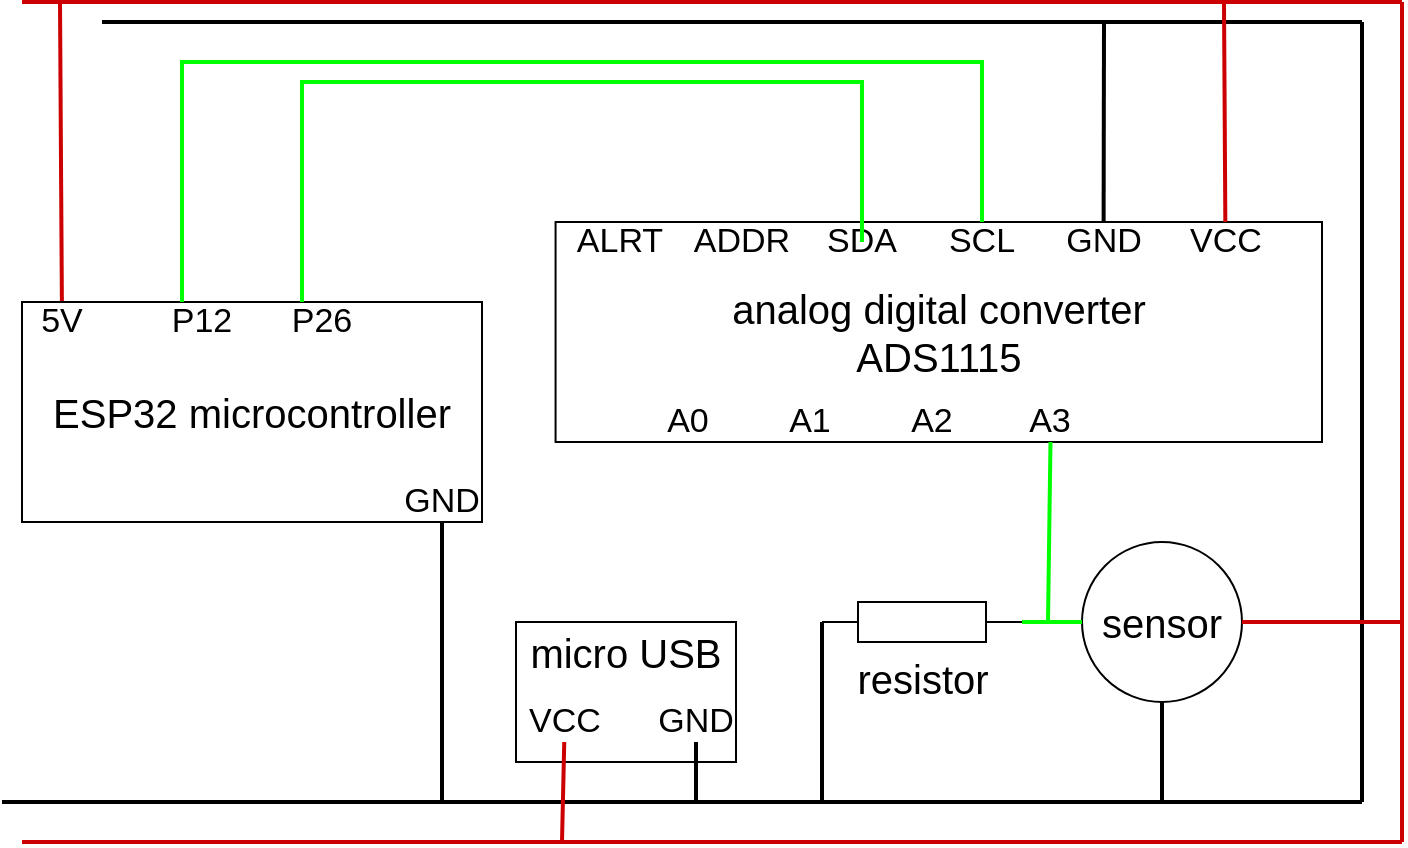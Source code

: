 <mxfile version="13.6.2" type="github"><diagram id="VnWDtKDqHyjojQg7kHiL" name="Page-1"><mxGraphModel dx="788" dy="426" grid="1" gridSize="10" guides="1" tooltips="1" connect="1" arrows="1" fold="1" page="1" pageScale="1" pageWidth="827" pageHeight="1169" math="0" shadow="0"><root><mxCell id="0"/><mxCell id="1" parent="0"/><mxCell id="Ia37YpMQB4MbFM7ubhuv-7" value="" style="endArrow=none;html=1;strokeWidth=2;strokeColor=#CC0000;" edge="1" parent="1"><mxGeometry width="50" height="50" relative="1" as="geometry"><mxPoint x="80" y="80" as="sourcePoint"/><mxPoint x="770" y="80" as="targetPoint"/></mxGeometry></mxCell><mxCell id="Ia37YpMQB4MbFM7ubhuv-8" value="" style="endArrow=none;html=1;strokeWidth=2;strokeColor=#CC0000;" edge="1" parent="1"><mxGeometry width="50" height="50" relative="1" as="geometry"><mxPoint x="770" y="500" as="sourcePoint"/><mxPoint x="770" y="80" as="targetPoint"/></mxGeometry></mxCell><mxCell id="Ia37YpMQB4MbFM7ubhuv-9" value="" style="endArrow=none;html=1;strokeWidth=2;strokeColor=#CC0000;" edge="1" parent="1"><mxGeometry width="50" height="50" relative="1" as="geometry"><mxPoint x="80" y="500" as="sourcePoint"/><mxPoint x="770" y="500" as="targetPoint"/></mxGeometry></mxCell><mxCell id="Ia37YpMQB4MbFM7ubhuv-10" value="" style="endArrow=none;html=1;strokeWidth=2;strokeColor=#CC0000;" edge="1" parent="1" source="Ia37YpMQB4MbFM7ubhuv-2"><mxGeometry width="50" height="50" relative="1" as="geometry"><mxPoint x="780" y="510" as="sourcePoint"/><mxPoint x="99" y="80" as="targetPoint"/></mxGeometry></mxCell><mxCell id="Ia37YpMQB4MbFM7ubhuv-11" value="" style="endArrow=none;html=1;strokeWidth=2;" edge="1" parent="1"><mxGeometry width="50" height="50" relative="1" as="geometry"><mxPoint x="120" y="90" as="sourcePoint"/><mxPoint x="750" y="90" as="targetPoint"/></mxGeometry></mxCell><mxCell id="Ia37YpMQB4MbFM7ubhuv-12" value="" style="endArrow=none;html=1;strokeWidth=2;" edge="1" parent="1"><mxGeometry width="50" height="50" relative="1" as="geometry"><mxPoint x="750" y="480" as="sourcePoint"/><mxPoint x="750" y="90" as="targetPoint"/></mxGeometry></mxCell><mxCell id="Ia37YpMQB4MbFM7ubhuv-13" value="" style="endArrow=none;html=1;strokeWidth=2;" edge="1" parent="1"><mxGeometry width="50" height="50" relative="1" as="geometry"><mxPoint x="750" y="480" as="sourcePoint"/><mxPoint x="70" y="480" as="targetPoint"/></mxGeometry></mxCell><mxCell id="Ia37YpMQB4MbFM7ubhuv-14" value="" style="group" vertex="1" connectable="0" parent="1"><mxGeometry x="80" y="230" width="230" height="110" as="geometry"/></mxCell><mxCell id="Ia37YpMQB4MbFM7ubhuv-1" value="&lt;font style=&quot;font-size: 20px&quot;&gt;ESP32 microcontroller&lt;br&gt;&lt;/font&gt;" style="rounded=0;whiteSpace=wrap;html=1;" vertex="1" parent="Ia37YpMQB4MbFM7ubhuv-14"><mxGeometry width="230" height="110" as="geometry"/></mxCell><mxCell id="Ia37YpMQB4MbFM7ubhuv-2" value="5V" style="text;html=1;strokeColor=none;fillColor=none;align=center;verticalAlign=middle;whiteSpace=wrap;rounded=0;fontSize=17;" vertex="1" parent="Ia37YpMQB4MbFM7ubhuv-14"><mxGeometry width="40" height="20" as="geometry"/></mxCell><mxCell id="Ia37YpMQB4MbFM7ubhuv-3" value="GND" style="text;html=1;strokeColor=none;fillColor=none;align=center;verticalAlign=middle;whiteSpace=wrap;rounded=0;fontSize=17;" vertex="1" parent="Ia37YpMQB4MbFM7ubhuv-14"><mxGeometry x="190" y="90" width="40" height="20" as="geometry"/></mxCell><mxCell id="Ia37YpMQB4MbFM7ubhuv-4" value="P12" style="text;html=1;strokeColor=none;fillColor=none;align=center;verticalAlign=middle;whiteSpace=wrap;rounded=0;fontSize=17;" vertex="1" parent="Ia37YpMQB4MbFM7ubhuv-14"><mxGeometry x="70" width="40" height="20" as="geometry"/></mxCell><mxCell id="Ia37YpMQB4MbFM7ubhuv-5" value="P26" style="text;html=1;strokeColor=none;fillColor=none;align=center;verticalAlign=middle;whiteSpace=wrap;rounded=0;fontSize=17;" vertex="1" parent="Ia37YpMQB4MbFM7ubhuv-14"><mxGeometry x="130" width="40" height="20" as="geometry"/></mxCell><mxCell id="Ia37YpMQB4MbFM7ubhuv-15" value="" style="endArrow=none;html=1;strokeWidth=2;" edge="1" parent="1" target="Ia37YpMQB4MbFM7ubhuv-3"><mxGeometry width="50" height="50" relative="1" as="geometry"><mxPoint x="290" y="480" as="sourcePoint"/><mxPoint x="760" y="100" as="targetPoint"/></mxGeometry></mxCell><mxCell id="Ia37YpMQB4MbFM7ubhuv-16" value="" style="group" vertex="1" connectable="0" parent="1"><mxGeometry x="360" y="190" width="370" height="110" as="geometry"/></mxCell><mxCell id="Ia37YpMQB4MbFM7ubhuv-17" value="&lt;font style=&quot;font-size: 20px&quot;&gt;analog digital converter&lt;br&gt;ADS1115&lt;/font&gt;" style="rounded=0;whiteSpace=wrap;html=1;" vertex="1" parent="Ia37YpMQB4MbFM7ubhuv-16"><mxGeometry x="-13.214" width="383.214" height="110" as="geometry"/></mxCell><mxCell id="Ia37YpMQB4MbFM7ubhuv-18" value="ADDR" style="text;html=1;strokeColor=none;fillColor=none;align=center;verticalAlign=middle;whiteSpace=wrap;rounded=0;fontSize=17;" vertex="1" parent="Ia37YpMQB4MbFM7ubhuv-16"><mxGeometry x="47.571" width="64.348" height="20" as="geometry"/></mxCell><mxCell id="Ia37YpMQB4MbFM7ubhuv-19" value="GND" style="text;html=1;strokeColor=none;fillColor=none;align=center;verticalAlign=middle;whiteSpace=wrap;rounded=0;fontSize=17;" vertex="1" parent="Ia37YpMQB4MbFM7ubhuv-16"><mxGeometry x="228.607" width="64.348" height="20" as="geometry"/></mxCell><mxCell id="Ia37YpMQB4MbFM7ubhuv-20" value="SCL" style="text;html=1;strokeColor=none;fillColor=none;align=center;verticalAlign=middle;whiteSpace=wrap;rounded=0;fontSize=17;" vertex="1" parent="Ia37YpMQB4MbFM7ubhuv-16"><mxGeometry x="167.821" width="64.348" height="20" as="geometry"/></mxCell><mxCell id="Ia37YpMQB4MbFM7ubhuv-21" value="&lt;div style=&quot;font-size: 17px;&quot;&gt;VCC&lt;/div&gt;" style="text;html=1;strokeColor=none;fillColor=none;align=center;verticalAlign=middle;whiteSpace=wrap;rounded=0;fontSize=17;" vertex="1" parent="Ia37YpMQB4MbFM7ubhuv-16"><mxGeometry x="289.565" width="64.348" height="20" as="geometry"/></mxCell><mxCell id="Ia37YpMQB4MbFM7ubhuv-22" value="SDA" style="text;html=1;strokeColor=none;fillColor=none;align=center;verticalAlign=middle;whiteSpace=wrap;rounded=0;fontSize=17;" vertex="1" parent="Ia37YpMQB4MbFM7ubhuv-16"><mxGeometry x="108.357" width="64.348" height="20" as="geometry"/></mxCell><mxCell id="Ia37YpMQB4MbFM7ubhuv-23" value="ALRT" style="text;html=1;strokeColor=none;fillColor=none;align=center;verticalAlign=middle;whiteSpace=wrap;rounded=0;fontSize=17;" vertex="1" parent="Ia37YpMQB4MbFM7ubhuv-16"><mxGeometry x="-13.214" width="64.354" height="20" as="geometry"/></mxCell><mxCell id="Ia37YpMQB4MbFM7ubhuv-24" value="A1" style="text;html=1;strokeColor=none;fillColor=none;align=center;verticalAlign=middle;whiteSpace=wrap;rounded=0;fontSize=17;" vertex="1" parent="Ia37YpMQB4MbFM7ubhuv-16"><mxGeometry x="81.961" y="90" width="64.348" height="20" as="geometry"/></mxCell><mxCell id="Ia37YpMQB4MbFM7ubhuv-25" value="A3" style="text;html=1;strokeColor=none;fillColor=none;align=center;verticalAlign=middle;whiteSpace=wrap;rounded=0;fontSize=17;" vertex="1" parent="Ia37YpMQB4MbFM7ubhuv-16"><mxGeometry x="202.211" y="90" width="64.348" height="20" as="geometry"/></mxCell><mxCell id="Ia37YpMQB4MbFM7ubhuv-26" value="A2" style="text;html=1;strokeColor=none;fillColor=none;align=center;verticalAlign=middle;whiteSpace=wrap;rounded=0;fontSize=17;" vertex="1" parent="Ia37YpMQB4MbFM7ubhuv-16"><mxGeometry x="142.747" y="90" width="64.348" height="20" as="geometry"/></mxCell><mxCell id="Ia37YpMQB4MbFM7ubhuv-27" value="A0" style="text;html=1;strokeColor=none;fillColor=none;align=center;verticalAlign=middle;whiteSpace=wrap;rounded=0;fontSize=17;" vertex="1" parent="Ia37YpMQB4MbFM7ubhuv-16"><mxGeometry x="21.175" y="90" width="64.354" height="20" as="geometry"/></mxCell><mxCell id="Ia37YpMQB4MbFM7ubhuv-28" value="" style="endArrow=none;html=1;strokeWidth=2;strokeColor=#CC0000;" edge="1" parent="1" source="Ia37YpMQB4MbFM7ubhuv-21"><mxGeometry width="50" height="50" relative="1" as="geometry"><mxPoint x="780" y="510" as="sourcePoint"/><mxPoint x="681" y="81" as="targetPoint"/></mxGeometry></mxCell><mxCell id="Ia37YpMQB4MbFM7ubhuv-29" value="" style="endArrow=none;html=1;strokeWidth=2;" edge="1" parent="1" source="Ia37YpMQB4MbFM7ubhuv-19"><mxGeometry width="50" height="50" relative="1" as="geometry"><mxPoint x="613.188" y="200" as="sourcePoint"/><mxPoint x="621" y="90" as="targetPoint"/></mxGeometry></mxCell><mxCell id="Ia37YpMQB4MbFM7ubhuv-30" value="" style="group" vertex="1" connectable="0" parent="1"><mxGeometry x="207" y="350" width="235" height="110" as="geometry"/></mxCell><mxCell id="Ia37YpMQB4MbFM7ubhuv-40" value="" style="group" vertex="1" connectable="0" parent="Ia37YpMQB4MbFM7ubhuv-30"><mxGeometry x="115" y="40" width="120" height="70" as="geometry"/></mxCell><mxCell id="Ia37YpMQB4MbFM7ubhuv-31" value="" style="rounded=0;whiteSpace=wrap;html=1;" vertex="1" parent="Ia37YpMQB4MbFM7ubhuv-40"><mxGeometry x="5" width="110" height="70" as="geometry"/></mxCell><mxCell id="Ia37YpMQB4MbFM7ubhuv-33" value="GND" style="text;html=1;strokeColor=none;fillColor=none;align=center;verticalAlign=middle;whiteSpace=wrap;rounded=0;fontSize=17;" vertex="1" parent="Ia37YpMQB4MbFM7ubhuv-40"><mxGeometry x="75" y="40" width="40" height="20" as="geometry"/></mxCell><mxCell id="Ia37YpMQB4MbFM7ubhuv-36" value="&lt;div style=&quot;font-size: 17px;&quot;&gt;VCC&lt;/div&gt;" style="text;html=1;strokeColor=none;fillColor=none;align=center;verticalAlign=middle;whiteSpace=wrap;rounded=0;fontSize=17;" vertex="1" parent="Ia37YpMQB4MbFM7ubhuv-40"><mxGeometry x="5.0" y="40" width="48.696" height="20" as="geometry"/></mxCell><mxCell id="Ia37YpMQB4MbFM7ubhuv-37" value="micro USB" style="text;html=1;strokeColor=none;fillColor=none;align=center;verticalAlign=middle;whiteSpace=wrap;rounded=0;fontSize=20;" vertex="1" parent="Ia37YpMQB4MbFM7ubhuv-40"><mxGeometry y="5" width="120" height="20" as="geometry"/></mxCell><mxCell id="Ia37YpMQB4MbFM7ubhuv-41" value="" style="endArrow=none;html=1;strokeWidth=2;" edge="1" parent="1" target="Ia37YpMQB4MbFM7ubhuv-33"><mxGeometry width="50" height="50" relative="1" as="geometry"><mxPoint x="417" y="480" as="sourcePoint"/><mxPoint x="300" y="350" as="targetPoint"/></mxGeometry></mxCell><mxCell id="Ia37YpMQB4MbFM7ubhuv-42" value="" style="endArrow=none;html=1;strokeWidth=2;strokeColor=#CC0000;" edge="1" parent="1" target="Ia37YpMQB4MbFM7ubhuv-36"><mxGeometry width="50" height="50" relative="1" as="geometry"><mxPoint x="350" y="500" as="sourcePoint"/><mxPoint x="109" y="90" as="targetPoint"/></mxGeometry></mxCell><mxCell id="Ia37YpMQB4MbFM7ubhuv-44" style="edgeStyle=orthogonalEdgeStyle;rounded=0;orthogonalLoop=1;jettySize=auto;html=1;strokeColor=#00FF00;strokeWidth=2;fontSize=20;startArrow=none;startFill=0;endArrow=none;endFill=0;" edge="1" parent="1" source="Ia37YpMQB4MbFM7ubhuv-4"><mxGeometry relative="1" as="geometry"><mxPoint x="560" y="190" as="targetPoint"/><mxPoint x="204" y="226" as="sourcePoint"/><Array as="points"><mxPoint x="160" y="110"/><mxPoint x="560" y="110"/></Array></mxGeometry></mxCell><mxCell id="Ia37YpMQB4MbFM7ubhuv-46" style="edgeStyle=orthogonalEdgeStyle;rounded=0;orthogonalLoop=1;jettySize=auto;html=1;strokeColor=#00FF00;strokeWidth=2;fontSize=20;startArrow=none;startFill=0;endArrow=none;endFill=0;" edge="1" parent="1" source="Ia37YpMQB4MbFM7ubhuv-5"><mxGeometry relative="1" as="geometry"><mxPoint x="500" y="200" as="targetPoint"/><mxPoint x="170" y="240" as="sourcePoint"/><Array as="points"><mxPoint x="220" y="120"/><mxPoint x="500" y="120"/><mxPoint x="500" y="200"/></Array></mxGeometry></mxCell><mxCell id="Ia37YpMQB4MbFM7ubhuv-47" value="sensor" style="ellipse;whiteSpace=wrap;html=1;aspect=fixed;fontSize=20;" vertex="1" parent="1"><mxGeometry x="610" y="350" width="80" height="80" as="geometry"/></mxCell><mxCell id="Ia37YpMQB4MbFM7ubhuv-48" value="resistor" style="pointerEvents=1;verticalLabelPosition=bottom;shadow=0;dashed=0;align=center;html=1;verticalAlign=top;shape=mxgraph.electrical.resistors.resistor_1;fontSize=20;" vertex="1" parent="1"><mxGeometry x="480" y="380" width="100" height="20" as="geometry"/></mxCell><mxCell id="Ia37YpMQB4MbFM7ubhuv-50" value="" style="endArrow=none;html=1;strokeWidth=2;exitX=1;exitY=0.5;exitDx=0;exitDy=0;exitPerimeter=0;strokeColor=#00FF00;" edge="1" parent="1" source="Ia37YpMQB4MbFM7ubhuv-48" target="Ia37YpMQB4MbFM7ubhuv-47"><mxGeometry width="50" height="50" relative="1" as="geometry"><mxPoint x="567.771" y="200" as="sourcePoint"/><mxPoint x="572" y="100" as="targetPoint"/></mxGeometry></mxCell><mxCell id="Ia37YpMQB4MbFM7ubhuv-51" value="" style="endArrow=none;html=1;strokeWidth=2;strokeColor=#00FF00;" edge="1" parent="1" source="Ia37YpMQB4MbFM7ubhuv-25"><mxGeometry width="50" height="50" relative="1" as="geometry"><mxPoint x="590" y="400" as="sourcePoint"/><mxPoint x="593" y="390" as="targetPoint"/></mxGeometry></mxCell><mxCell id="Ia37YpMQB4MbFM7ubhuv-52" value="" style="endArrow=none;html=1;strokeWidth=2;entryX=0;entryY=0.5;entryDx=0;entryDy=0;entryPerimeter=0;" edge="1" parent="1" target="Ia37YpMQB4MbFM7ubhuv-48"><mxGeometry width="50" height="50" relative="1" as="geometry"><mxPoint x="480" y="480" as="sourcePoint"/><mxPoint x="427" y="460.0" as="targetPoint"/></mxGeometry></mxCell><mxCell id="Ia37YpMQB4MbFM7ubhuv-53" value="" style="endArrow=none;html=1;strokeWidth=2;" edge="1" parent="1" target="Ia37YpMQB4MbFM7ubhuv-47"><mxGeometry width="50" height="50" relative="1" as="geometry"><mxPoint x="650" y="480" as="sourcePoint"/><mxPoint x="490" y="400" as="targetPoint"/></mxGeometry></mxCell><mxCell id="Ia37YpMQB4MbFM7ubhuv-54" value="" style="endArrow=none;html=1;strokeWidth=2;entryX=1;entryY=0.5;entryDx=0;entryDy=0;strokeColor=#CC0000;" edge="1" parent="1" target="Ia37YpMQB4MbFM7ubhuv-47"><mxGeometry width="50" height="50" relative="1" as="geometry"><mxPoint x="770" y="390" as="sourcePoint"/><mxPoint x="660" y="440.0" as="targetPoint"/></mxGeometry></mxCell></root></mxGraphModel></diagram></mxfile>